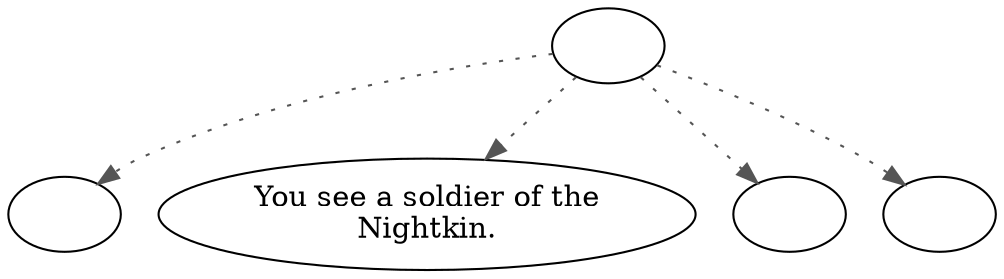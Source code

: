 digraph VATTEAM9 {
  "start" [style=filled       fillcolor="#FFFFFF"       color="#000000"]
  "start" -> "critter_p_proc" [style=dotted color="#555555"]
  "start" -> "description_p_proc" [style=dotted color="#555555"]
  "start" -> "destroy_p_proc" [style=dotted color="#555555"]
  "start" -> "pickup_p_proc" [style=dotted color="#555555"]
  "start" [label=""]
  "critter_p_proc" [style=filled       fillcolor="#FFFFFF"       color="#000000"]
  "critter_p_proc" [label=""]
  "description_p_proc" [style=filled       fillcolor="#FFFFFF"       color="#000000"]
  "description_p_proc" [label="You see a soldier of the\nNightkin."]
  "destroy_p_proc" [style=filled       fillcolor="#FFFFFF"       color="#000000"]
  "destroy_p_proc" [label=""]
  "pickup_p_proc" [style=filled       fillcolor="#FFFFFF"       color="#000000"]
  "pickup_p_proc" [label=""]
}